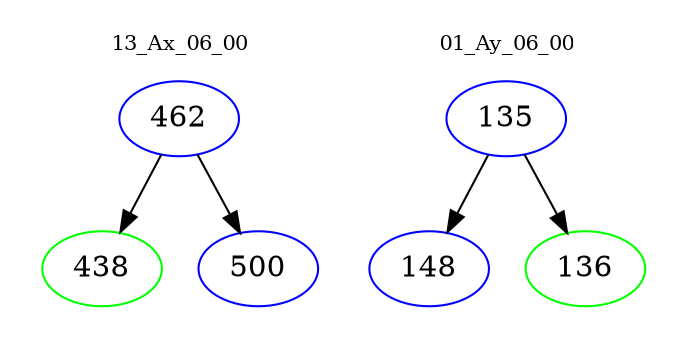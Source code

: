 digraph{
subgraph cluster_0 {
color = white
label = "13_Ax_06_00";
fontsize=10;
T0_462 [label="462", color="blue"]
T0_462 -> T0_438 [color="black"]
T0_438 [label="438", color="green"]
T0_462 -> T0_500 [color="black"]
T0_500 [label="500", color="blue"]
}
subgraph cluster_1 {
color = white
label = "01_Ay_06_00";
fontsize=10;
T1_135 [label="135", color="blue"]
T1_135 -> T1_148 [color="black"]
T1_148 [label="148", color="blue"]
T1_135 -> T1_136 [color="black"]
T1_136 [label="136", color="green"]
}
}
